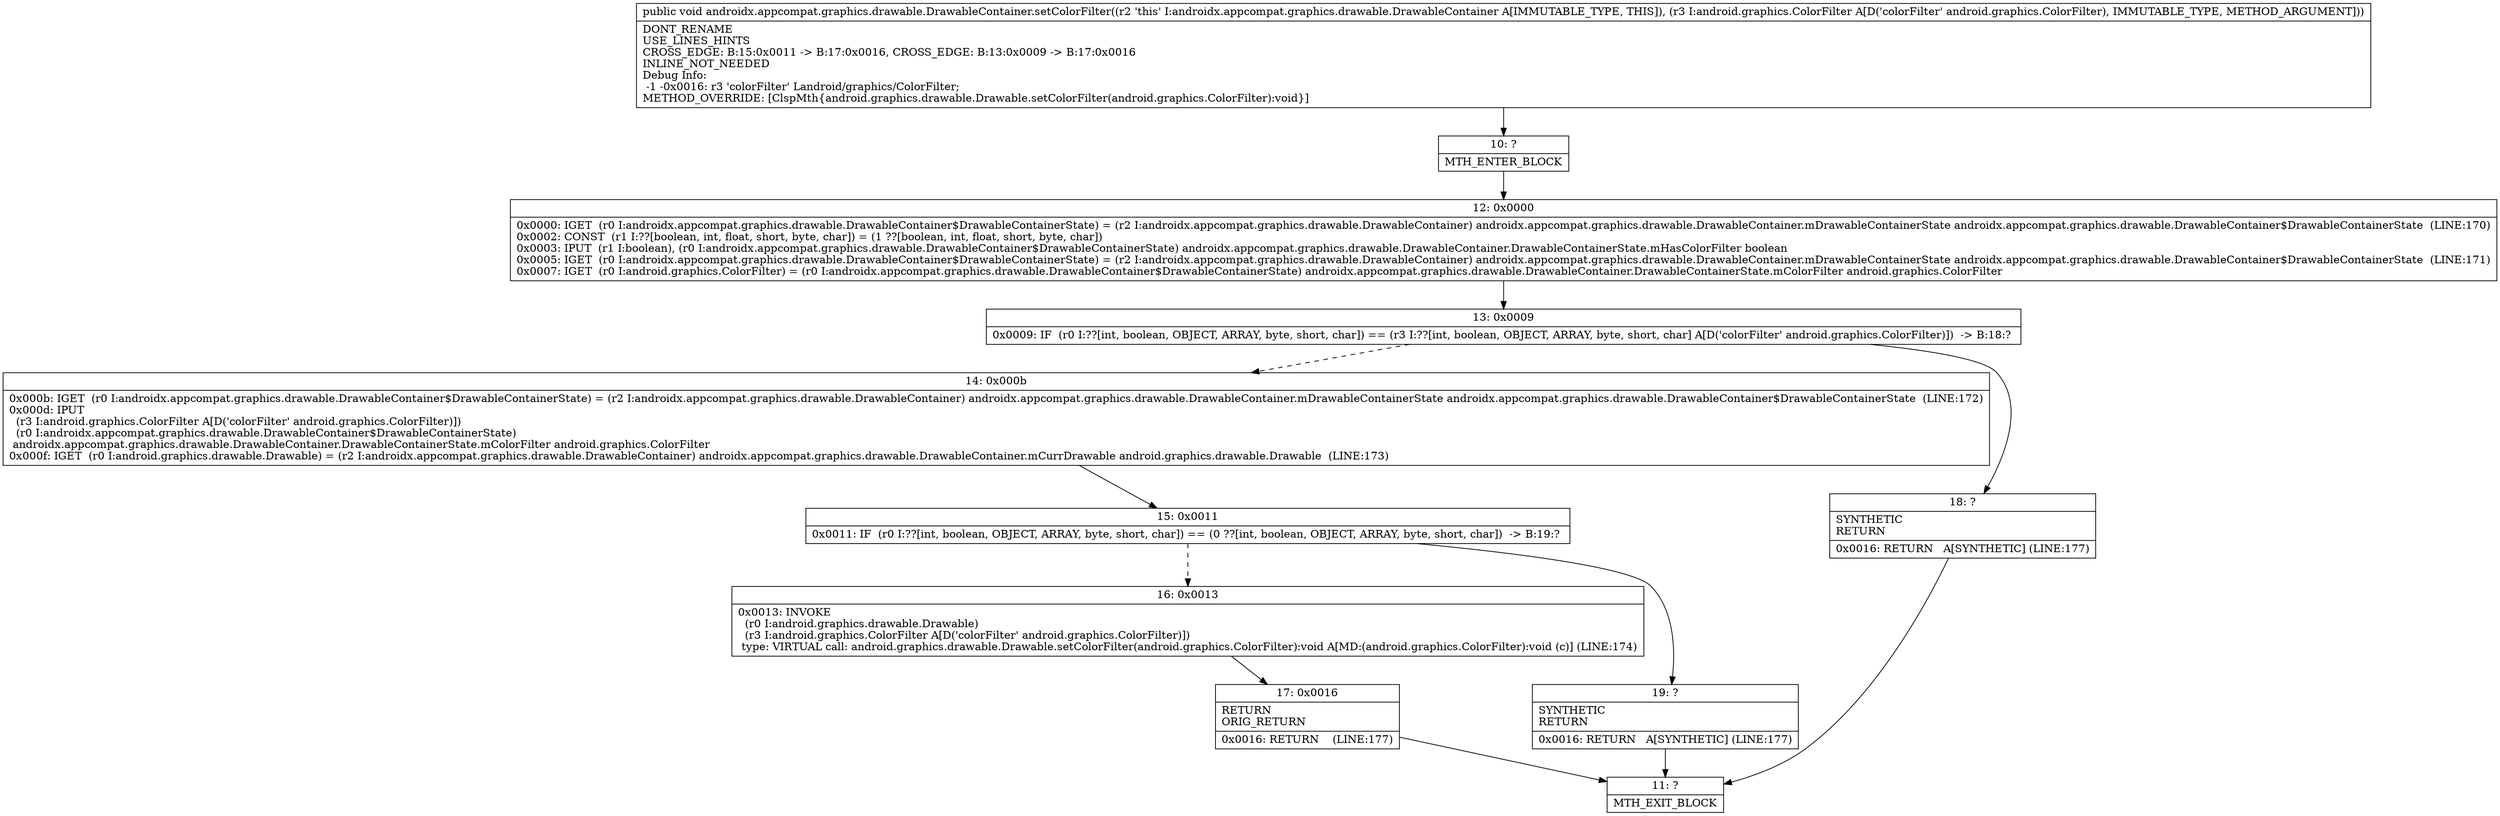 digraph "CFG forandroidx.appcompat.graphics.drawable.DrawableContainer.setColorFilter(Landroid\/graphics\/ColorFilter;)V" {
Node_10 [shape=record,label="{10\:\ ?|MTH_ENTER_BLOCK\l}"];
Node_12 [shape=record,label="{12\:\ 0x0000|0x0000: IGET  (r0 I:androidx.appcompat.graphics.drawable.DrawableContainer$DrawableContainerState) = (r2 I:androidx.appcompat.graphics.drawable.DrawableContainer) androidx.appcompat.graphics.drawable.DrawableContainer.mDrawableContainerState androidx.appcompat.graphics.drawable.DrawableContainer$DrawableContainerState  (LINE:170)\l0x0002: CONST  (r1 I:??[boolean, int, float, short, byte, char]) = (1 ??[boolean, int, float, short, byte, char]) \l0x0003: IPUT  (r1 I:boolean), (r0 I:androidx.appcompat.graphics.drawable.DrawableContainer$DrawableContainerState) androidx.appcompat.graphics.drawable.DrawableContainer.DrawableContainerState.mHasColorFilter boolean \l0x0005: IGET  (r0 I:androidx.appcompat.graphics.drawable.DrawableContainer$DrawableContainerState) = (r2 I:androidx.appcompat.graphics.drawable.DrawableContainer) androidx.appcompat.graphics.drawable.DrawableContainer.mDrawableContainerState androidx.appcompat.graphics.drawable.DrawableContainer$DrawableContainerState  (LINE:171)\l0x0007: IGET  (r0 I:android.graphics.ColorFilter) = (r0 I:androidx.appcompat.graphics.drawable.DrawableContainer$DrawableContainerState) androidx.appcompat.graphics.drawable.DrawableContainer.DrawableContainerState.mColorFilter android.graphics.ColorFilter \l}"];
Node_13 [shape=record,label="{13\:\ 0x0009|0x0009: IF  (r0 I:??[int, boolean, OBJECT, ARRAY, byte, short, char]) == (r3 I:??[int, boolean, OBJECT, ARRAY, byte, short, char] A[D('colorFilter' android.graphics.ColorFilter)])  \-\> B:18:? \l}"];
Node_14 [shape=record,label="{14\:\ 0x000b|0x000b: IGET  (r0 I:androidx.appcompat.graphics.drawable.DrawableContainer$DrawableContainerState) = (r2 I:androidx.appcompat.graphics.drawable.DrawableContainer) androidx.appcompat.graphics.drawable.DrawableContainer.mDrawableContainerState androidx.appcompat.graphics.drawable.DrawableContainer$DrawableContainerState  (LINE:172)\l0x000d: IPUT  \l  (r3 I:android.graphics.ColorFilter A[D('colorFilter' android.graphics.ColorFilter)])\l  (r0 I:androidx.appcompat.graphics.drawable.DrawableContainer$DrawableContainerState)\l androidx.appcompat.graphics.drawable.DrawableContainer.DrawableContainerState.mColorFilter android.graphics.ColorFilter \l0x000f: IGET  (r0 I:android.graphics.drawable.Drawable) = (r2 I:androidx.appcompat.graphics.drawable.DrawableContainer) androidx.appcompat.graphics.drawable.DrawableContainer.mCurrDrawable android.graphics.drawable.Drawable  (LINE:173)\l}"];
Node_15 [shape=record,label="{15\:\ 0x0011|0x0011: IF  (r0 I:??[int, boolean, OBJECT, ARRAY, byte, short, char]) == (0 ??[int, boolean, OBJECT, ARRAY, byte, short, char])  \-\> B:19:? \l}"];
Node_16 [shape=record,label="{16\:\ 0x0013|0x0013: INVOKE  \l  (r0 I:android.graphics.drawable.Drawable)\l  (r3 I:android.graphics.ColorFilter A[D('colorFilter' android.graphics.ColorFilter)])\l type: VIRTUAL call: android.graphics.drawable.Drawable.setColorFilter(android.graphics.ColorFilter):void A[MD:(android.graphics.ColorFilter):void (c)] (LINE:174)\l}"];
Node_17 [shape=record,label="{17\:\ 0x0016|RETURN\lORIG_RETURN\l|0x0016: RETURN    (LINE:177)\l}"];
Node_11 [shape=record,label="{11\:\ ?|MTH_EXIT_BLOCK\l}"];
Node_19 [shape=record,label="{19\:\ ?|SYNTHETIC\lRETURN\l|0x0016: RETURN   A[SYNTHETIC] (LINE:177)\l}"];
Node_18 [shape=record,label="{18\:\ ?|SYNTHETIC\lRETURN\l|0x0016: RETURN   A[SYNTHETIC] (LINE:177)\l}"];
MethodNode[shape=record,label="{public void androidx.appcompat.graphics.drawable.DrawableContainer.setColorFilter((r2 'this' I:androidx.appcompat.graphics.drawable.DrawableContainer A[IMMUTABLE_TYPE, THIS]), (r3 I:android.graphics.ColorFilter A[D('colorFilter' android.graphics.ColorFilter), IMMUTABLE_TYPE, METHOD_ARGUMENT]))  | DONT_RENAME\lUSE_LINES_HINTS\lCROSS_EDGE: B:15:0x0011 \-\> B:17:0x0016, CROSS_EDGE: B:13:0x0009 \-\> B:17:0x0016\lINLINE_NOT_NEEDED\lDebug Info:\l  \-1 \-0x0016: r3 'colorFilter' Landroid\/graphics\/ColorFilter;\lMETHOD_OVERRIDE: [ClspMth\{android.graphics.drawable.Drawable.setColorFilter(android.graphics.ColorFilter):void\}]\l}"];
MethodNode -> Node_10;Node_10 -> Node_12;
Node_12 -> Node_13;
Node_13 -> Node_14[style=dashed];
Node_13 -> Node_18;
Node_14 -> Node_15;
Node_15 -> Node_16[style=dashed];
Node_15 -> Node_19;
Node_16 -> Node_17;
Node_17 -> Node_11;
Node_19 -> Node_11;
Node_18 -> Node_11;
}

